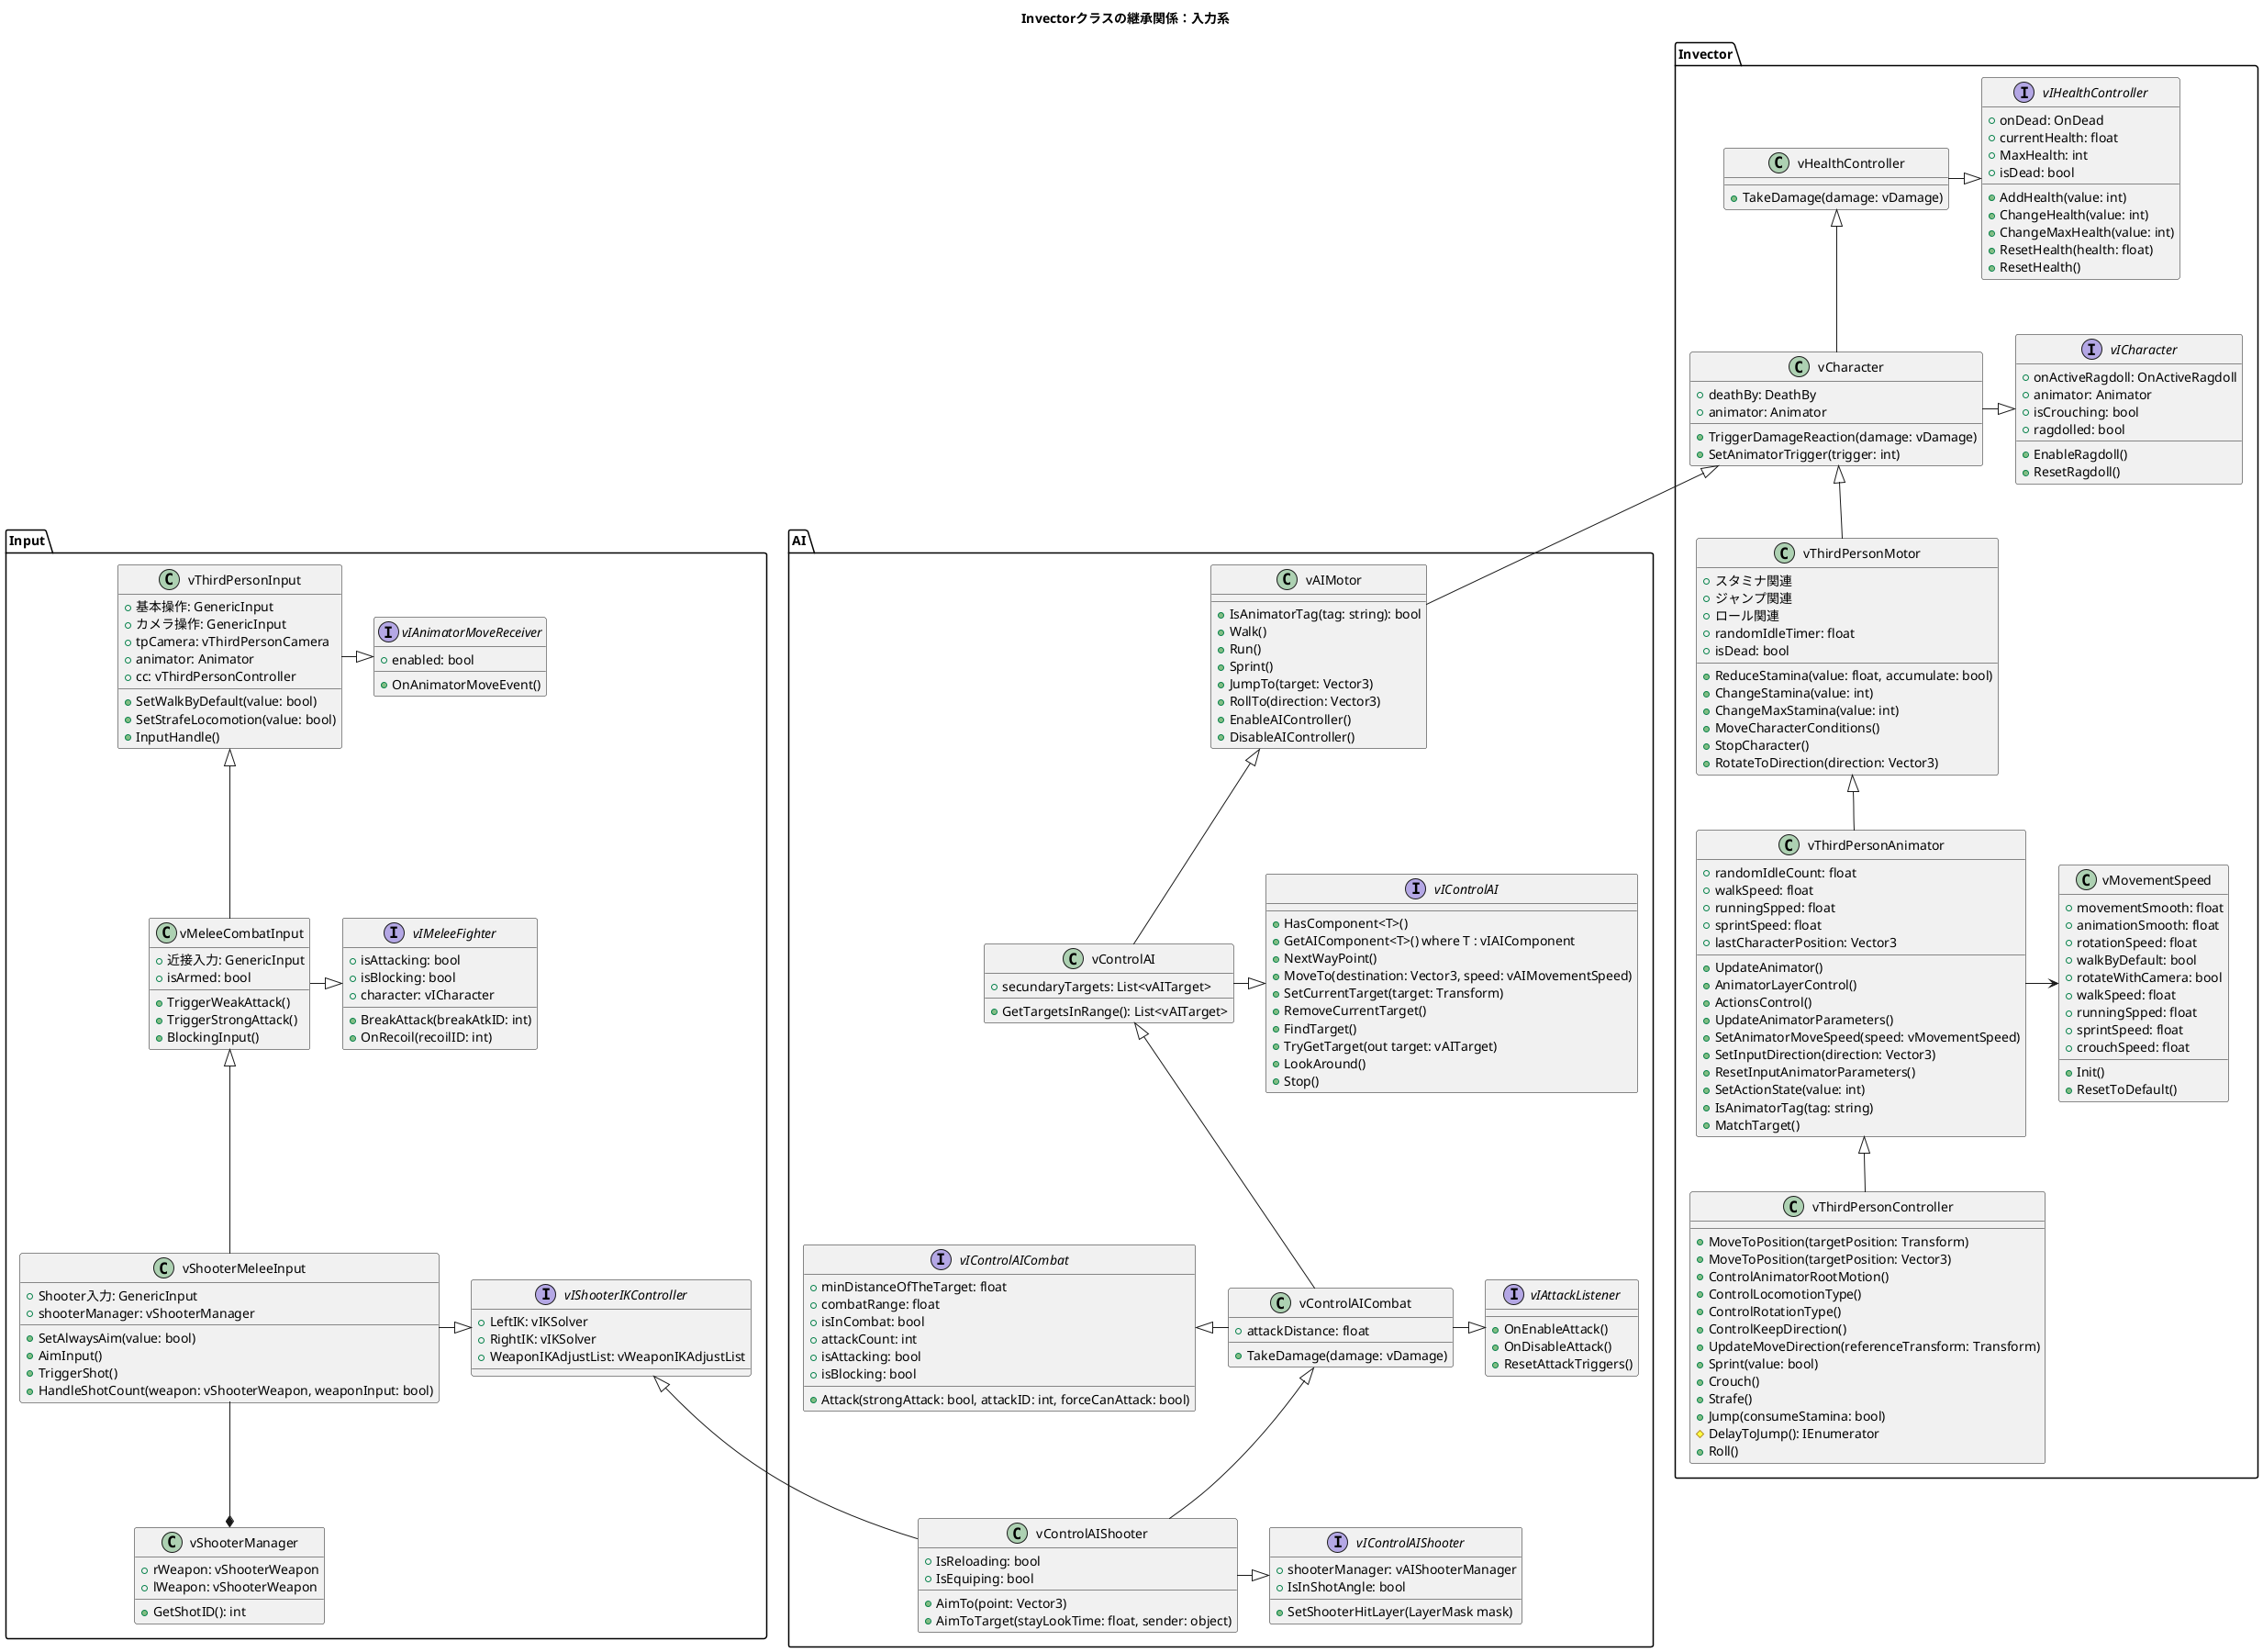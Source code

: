 @startuml invector_inherit_input
title Invectorクラスの継承関係：入力系

package "Invector" {
    class vThirdPersonController {
        + MoveToPosition(targetPosition: Transform)
        + MoveToPosition(targetPosition: Vector3)
        + ControlAnimatorRootMotion()
        + ControlLocomotionType()
        + ControlRotationType()
        + ControlKeepDirection()
        + UpdateMoveDirection(referenceTransform: Transform)
        + Sprint(value: bool)
        + Crouch()
        + Strafe()
        + Jump(consumeStamina: bool)
        # DelayToJump(): IEnumerator
        + Roll()
    }

    class vThirdPersonAnimator {
        + randomIdleCount: float
        + walkSpeed: float
        + runningSpped: float
        + sprintSpeed: float
        + lastCharacterPosition: Vector3
        + UpdateAnimator()
        + AnimatorLayerControl()
        + ActionsControl()
        + UpdateAnimatorParameters()
        + SetAnimatorMoveSpeed(speed: vMovementSpeed)
        + SetInputDirection(direction: Vector3)
        + ResetInputAnimatorParameters()
        + SetActionState(value: int)
        + IsAnimatorTag(tag: string)
        + MatchTarget()
    }

    class vThirdPersonMotor {
        + スタミナ関連
        + ジャンプ関連
        + ロール関連
        + randomIdleTimer: float
        + isDead: bool
        + ReduceStamina(value: float, accumulate: bool)
        + ChangeStamina(value: int)
        + ChangeMaxStamina(value: int)
        + MoveCharacterConditions()
        + StopCharacter()
        + RotateToDirection(direction: Vector3)
    }

    class vCharacter {
        + deathBy: DeathBy
        + animator: Animator
        + TriggerDamageReaction(damage: vDamage)
        + SetAnimatorTrigger(trigger: int)
    }

    class vHealthController {
        + TakeDamage(damage: vDamage)
    }

    interface vIHealthController {
        + onDead: OnDead
        + currentHealth: float
        + MaxHealth: int
        + isDead: bool
        + AddHealth(value: int)
        + ChangeHealth(value: int)
        + ChangeMaxHealth(value: int)
        + ResetHealth(health: float)
        + ResetHealth()
    }

    class vMovementSpeed {
        + movementSmooth: float
        + animationSmooth: float
        + rotationSpeed: float
        + walkByDefault: bool
        + rotateWithCamera: bool
        + walkSpeed: float
        + runningSpped: float
        + sprintSpeed: float
        + crouchSpeed: float
        + Init()
        + ResetToDefault()
    }

    interface vICharacter {
        + onActiveRagdoll: OnActiveRagdoll
        + animator: Animator
        + isCrouching: bool
        + ragdolled: bool
        + EnableRagdoll()
        + ResetRagdoll()
    }

    vThirdPersonAnimator <|-- vThirdPersonController
    vThirdPersonAnimator -> vMovementSpeed 
    vThirdPersonMotor <|-- vThirdPersonAnimator
    vCharacter <|-- vThirdPersonMotor
    vICharacter <|-left- vCharacter
    vHealthController <|-- vCharacter
    vIHealthController <|-left- vHealthController
}


package "Input" {
    class vShooterMeleeInput {
        + Shooter入力: GenericInput
        + shooterManager: vShooterManager
        + SetAlwaysAim(value: bool)
        + AimInput()
        + TriggerShot()
        + HandleShotCount(weapon: vShooterWeapon, weaponInput: bool)
    }

    class vShooterManager {
        + rWeapon: vShooterWeapon
        + lWeapon: vShooterWeapon
        + GetShotID(): int
    }

    interface vIShooterIKController {
        + LeftIK: vIKSolver
        + RightIK: vIKSolver
        + WeaponIKAdjustList: vWeaponIKAdjustList
    }

    class vMeleeCombatInput {
        + 近接入力: GenericInput
        + isArmed: bool
        + TriggerWeakAttack()
        + TriggerStrongAttack()
        + BlockingInput()
    }

    interface vIMeleeFighter {
        + BreakAttack(breakAtkID: int)
        + OnRecoil(recoilID: int)
        + isAttacking: bool
        + isBlocking: bool
        + character: vICharacter
    }

    class vThirdPersonInput {
        + 基本操作: GenericInput
        + カメラ操作: GenericInput
        + tpCamera: vThirdPersonCamera
        + animator: Animator
        + cc: vThirdPersonController
        + SetWalkByDefault(value: bool)
        + SetStrafeLocomotion(value: bool)
        + InputHandle()

    }

    interface vIAnimatorMoveReceiver {
        + enabled: bool
        + OnAnimatorMoveEvent()
    }

    
    vIAnimatorMoveReceiver <|-left- vThirdPersonInput

    vThirdPersonInput <|-- vMeleeCombatInput
    vMeleeCombatInput -|> vIMeleeFighter
    
    vIShooterIKController <|- vShooterMeleeInput
    vMeleeCombatInput <|-- vShooterMeleeInput
    vShooterMeleeInput -down-* vShooterManager
}

' AI
package "AI" {
    class vControlAIShooter {
        + IsReloading: bool
        + IsEquiping: bool
        + AimTo(point: Vector3)
        + AimToTarget(stayLookTime: float, sender: object)
    }

    interface vIControlAIShooter {
        + shooterManager: vAIShooterManager
        + SetShooterHitLayer(LayerMask mask)
        + IsInShotAngle: bool    
    }

    class vControlAICombat {
        + attackDistance: float
        + TakeDamage(damage: vDamage)
    }

    interface vIControlAICombat {
        + minDistanceOfTheTarget: float
        + combatRange: float
        + isInCombat: bool
        + attackCount: int
        + isAttacking: bool
        + Attack(strongAttack: bool, attackID: int, forceCanAttack: bool)
        + isBlocking: bool
    }

    interface vIAttackListener {
        + OnEnableAttack()
        + OnDisableAttack()
        + ResetAttackTriggers()
    }

    class vControlAI {
        + secundaryTargets: List<vAITarget>
        + GetTargetsInRange(): List<vAITarget>
    }

    interface vIControlAI {
        + HasComponent<T>()
        + GetAIComponent<T>() where T : vIAIComponent
        + NextWayPoint()
        + MoveTo(destination: Vector3, speed: vAIMovementSpeed)
        + SetCurrentTarget(target: Transform)
        + RemoveCurrentTarget()
        + FindTarget()
        + TryGetTarget(out target: vAITarget)
        + LookAround()
        + Stop()
    }

    class vAIMotor {
        + IsAnimatorTag(tag: string): bool
        + Walk()
        + Run()
        + Sprint()
        + JumpTo(target: Vector3)
        + RollTo(direction: Vector3)
        + EnableAIController()
        + DisableAIController()
    }

    ' AI
    vIControlAIShooter <|-left- vControlAIShooter
    vIShooterIKController <|-- vControlAIShooter

    vIControlAICombat <|- vControlAICombat
    vIAttackListener <|-left- vControlAICombat
    vControlAICombat <|-- vControlAIShooter

    vControlAI <|-- vControlAICombat
    vIControlAI <|-left- vControlAI
    vAIMotor <|-- vControlAI

    vCharacter <|-- vAIMotor
}

@enduml